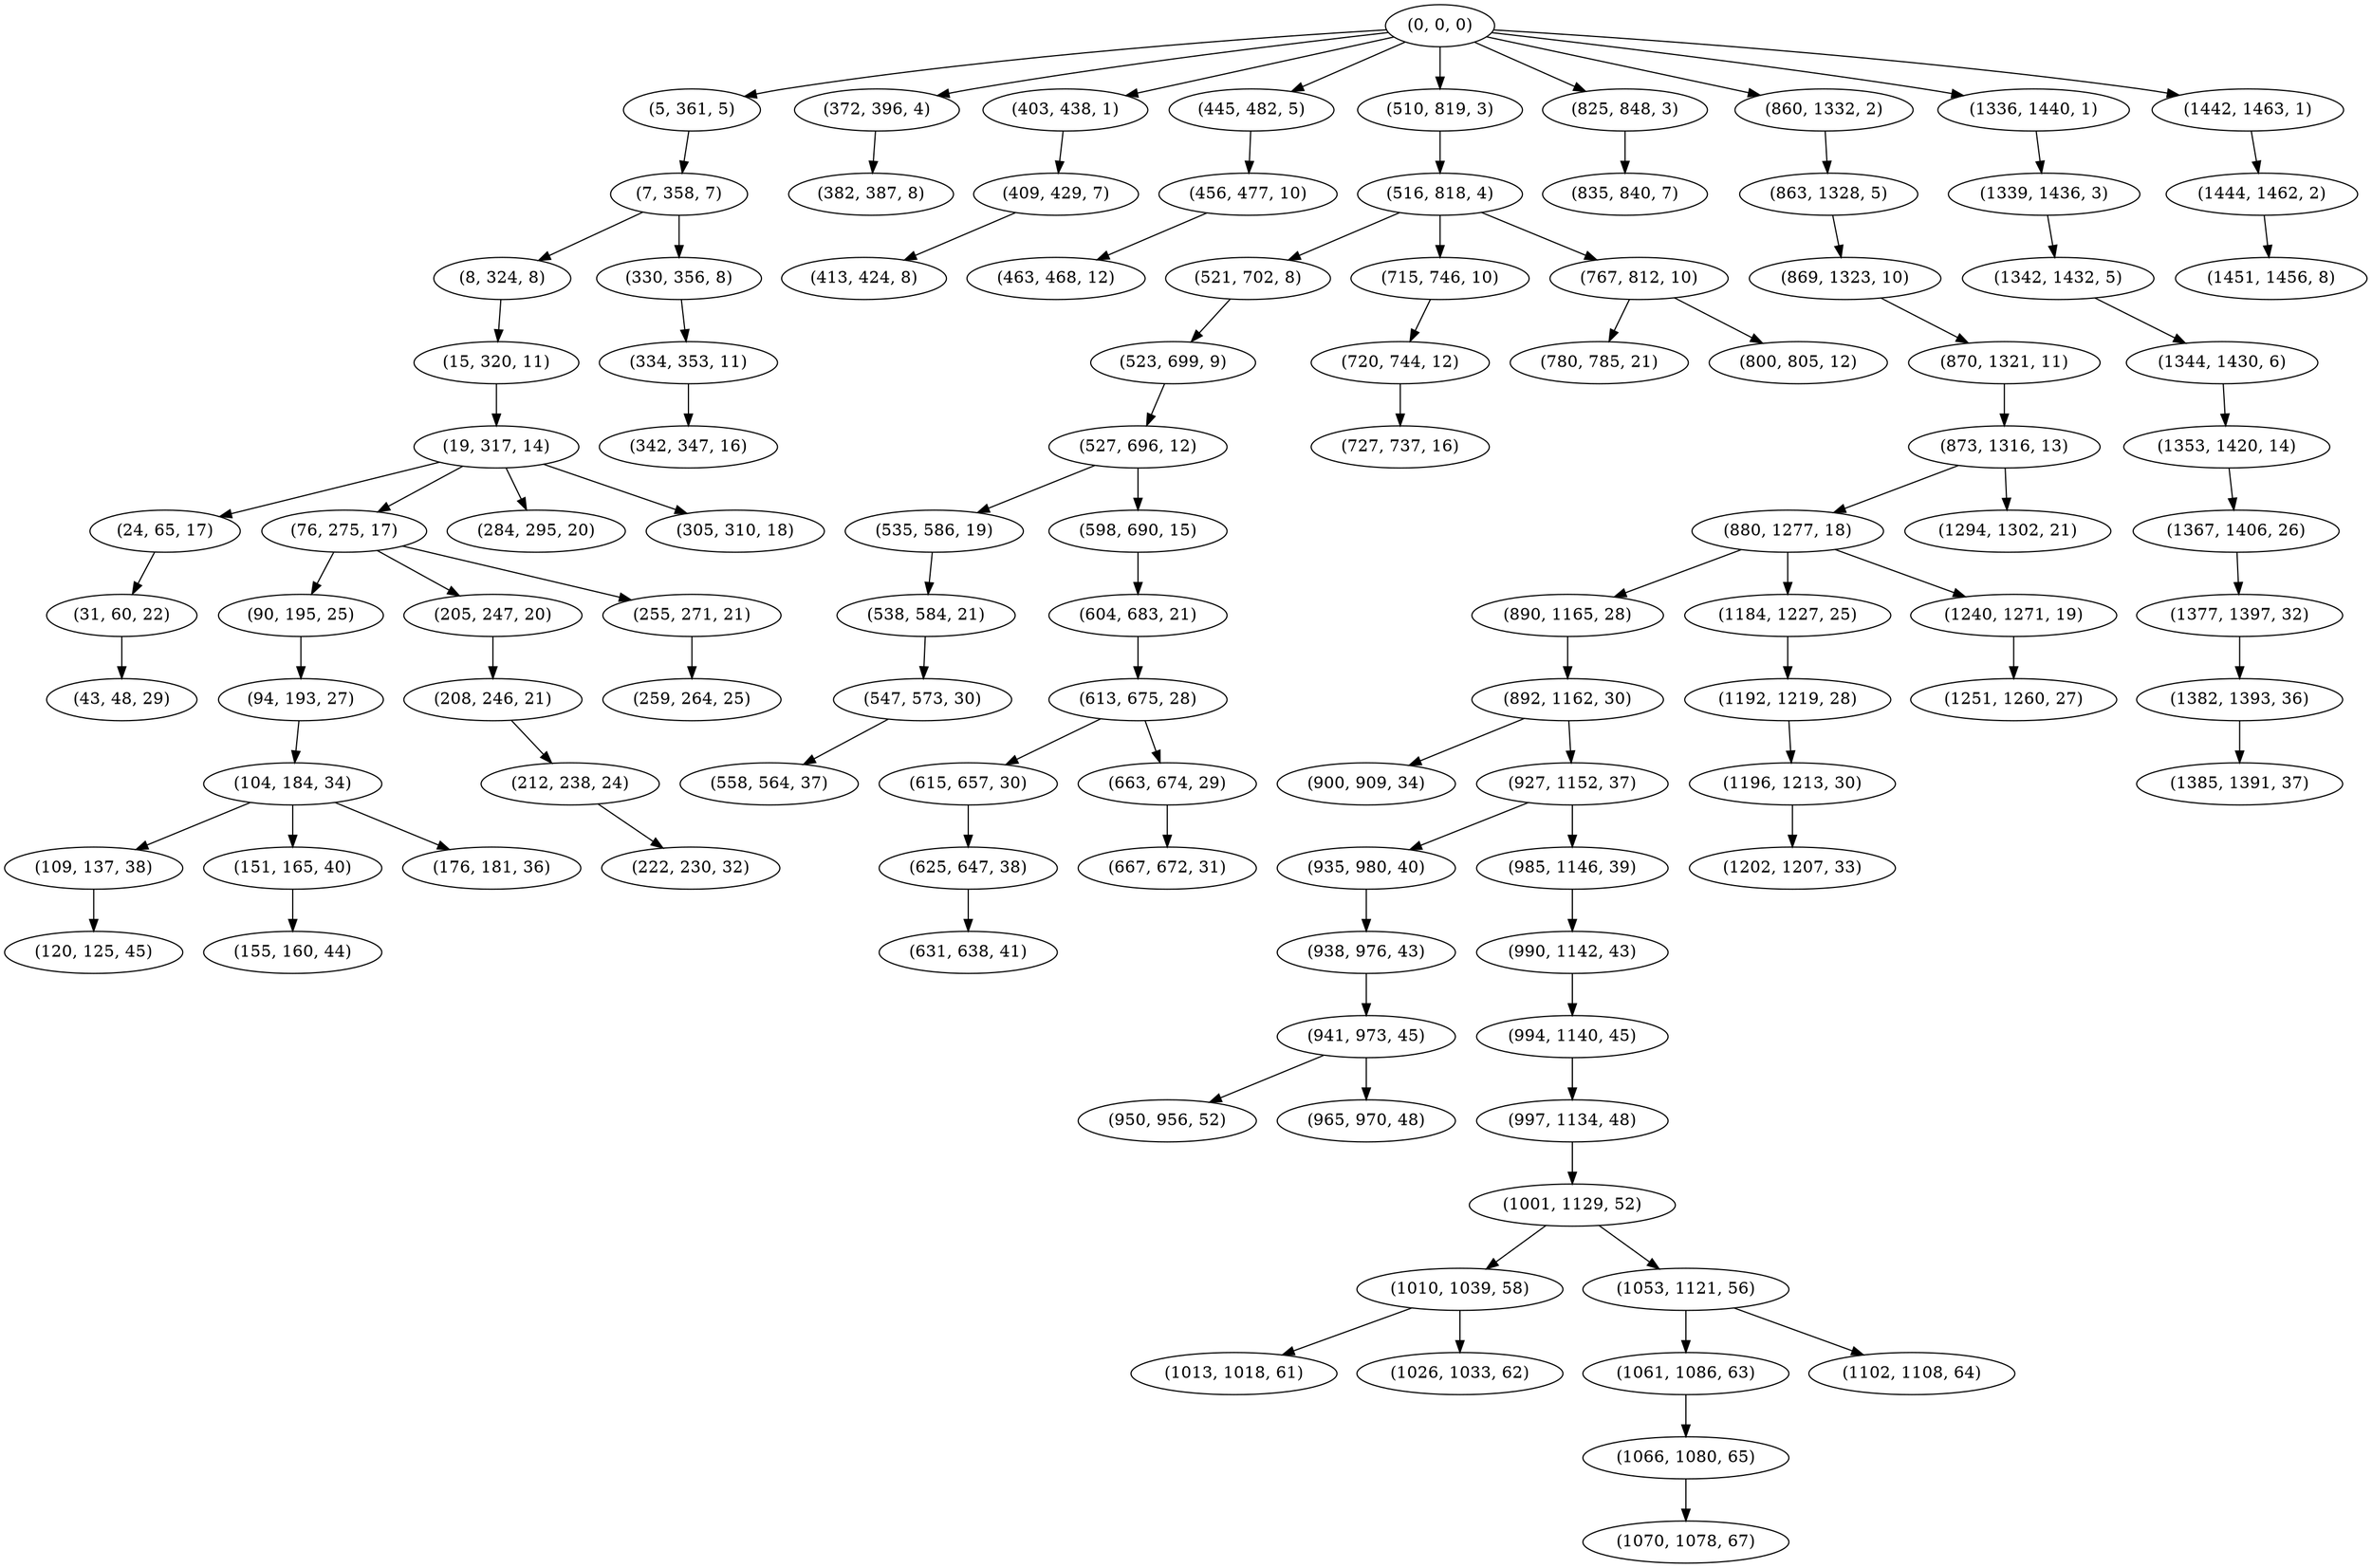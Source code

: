 digraph tree {
    "(0, 0, 0)";
    "(5, 361, 5)";
    "(7, 358, 7)";
    "(8, 324, 8)";
    "(15, 320, 11)";
    "(19, 317, 14)";
    "(24, 65, 17)";
    "(31, 60, 22)";
    "(43, 48, 29)";
    "(76, 275, 17)";
    "(90, 195, 25)";
    "(94, 193, 27)";
    "(104, 184, 34)";
    "(109, 137, 38)";
    "(120, 125, 45)";
    "(151, 165, 40)";
    "(155, 160, 44)";
    "(176, 181, 36)";
    "(205, 247, 20)";
    "(208, 246, 21)";
    "(212, 238, 24)";
    "(222, 230, 32)";
    "(255, 271, 21)";
    "(259, 264, 25)";
    "(284, 295, 20)";
    "(305, 310, 18)";
    "(330, 356, 8)";
    "(334, 353, 11)";
    "(342, 347, 16)";
    "(372, 396, 4)";
    "(382, 387, 8)";
    "(403, 438, 1)";
    "(409, 429, 7)";
    "(413, 424, 8)";
    "(445, 482, 5)";
    "(456, 477, 10)";
    "(463, 468, 12)";
    "(510, 819, 3)";
    "(516, 818, 4)";
    "(521, 702, 8)";
    "(523, 699, 9)";
    "(527, 696, 12)";
    "(535, 586, 19)";
    "(538, 584, 21)";
    "(547, 573, 30)";
    "(558, 564, 37)";
    "(598, 690, 15)";
    "(604, 683, 21)";
    "(613, 675, 28)";
    "(615, 657, 30)";
    "(625, 647, 38)";
    "(631, 638, 41)";
    "(663, 674, 29)";
    "(667, 672, 31)";
    "(715, 746, 10)";
    "(720, 744, 12)";
    "(727, 737, 16)";
    "(767, 812, 10)";
    "(780, 785, 21)";
    "(800, 805, 12)";
    "(825, 848, 3)";
    "(835, 840, 7)";
    "(860, 1332, 2)";
    "(863, 1328, 5)";
    "(869, 1323, 10)";
    "(870, 1321, 11)";
    "(873, 1316, 13)";
    "(880, 1277, 18)";
    "(890, 1165, 28)";
    "(892, 1162, 30)";
    "(900, 909, 34)";
    "(927, 1152, 37)";
    "(935, 980, 40)";
    "(938, 976, 43)";
    "(941, 973, 45)";
    "(950, 956, 52)";
    "(965, 970, 48)";
    "(985, 1146, 39)";
    "(990, 1142, 43)";
    "(994, 1140, 45)";
    "(997, 1134, 48)";
    "(1001, 1129, 52)";
    "(1010, 1039, 58)";
    "(1013, 1018, 61)";
    "(1026, 1033, 62)";
    "(1053, 1121, 56)";
    "(1061, 1086, 63)";
    "(1066, 1080, 65)";
    "(1070, 1078, 67)";
    "(1102, 1108, 64)";
    "(1184, 1227, 25)";
    "(1192, 1219, 28)";
    "(1196, 1213, 30)";
    "(1202, 1207, 33)";
    "(1240, 1271, 19)";
    "(1251, 1260, 27)";
    "(1294, 1302, 21)";
    "(1336, 1440, 1)";
    "(1339, 1436, 3)";
    "(1342, 1432, 5)";
    "(1344, 1430, 6)";
    "(1353, 1420, 14)";
    "(1367, 1406, 26)";
    "(1377, 1397, 32)";
    "(1382, 1393, 36)";
    "(1385, 1391, 37)";
    "(1442, 1463, 1)";
    "(1444, 1462, 2)";
    "(1451, 1456, 8)";
    "(0, 0, 0)" -> "(5, 361, 5)";
    "(0, 0, 0)" -> "(372, 396, 4)";
    "(0, 0, 0)" -> "(403, 438, 1)";
    "(0, 0, 0)" -> "(445, 482, 5)";
    "(0, 0, 0)" -> "(510, 819, 3)";
    "(0, 0, 0)" -> "(825, 848, 3)";
    "(0, 0, 0)" -> "(860, 1332, 2)";
    "(0, 0, 0)" -> "(1336, 1440, 1)";
    "(0, 0, 0)" -> "(1442, 1463, 1)";
    "(5, 361, 5)" -> "(7, 358, 7)";
    "(7, 358, 7)" -> "(8, 324, 8)";
    "(7, 358, 7)" -> "(330, 356, 8)";
    "(8, 324, 8)" -> "(15, 320, 11)";
    "(15, 320, 11)" -> "(19, 317, 14)";
    "(19, 317, 14)" -> "(24, 65, 17)";
    "(19, 317, 14)" -> "(76, 275, 17)";
    "(19, 317, 14)" -> "(284, 295, 20)";
    "(19, 317, 14)" -> "(305, 310, 18)";
    "(24, 65, 17)" -> "(31, 60, 22)";
    "(31, 60, 22)" -> "(43, 48, 29)";
    "(76, 275, 17)" -> "(90, 195, 25)";
    "(76, 275, 17)" -> "(205, 247, 20)";
    "(76, 275, 17)" -> "(255, 271, 21)";
    "(90, 195, 25)" -> "(94, 193, 27)";
    "(94, 193, 27)" -> "(104, 184, 34)";
    "(104, 184, 34)" -> "(109, 137, 38)";
    "(104, 184, 34)" -> "(151, 165, 40)";
    "(104, 184, 34)" -> "(176, 181, 36)";
    "(109, 137, 38)" -> "(120, 125, 45)";
    "(151, 165, 40)" -> "(155, 160, 44)";
    "(205, 247, 20)" -> "(208, 246, 21)";
    "(208, 246, 21)" -> "(212, 238, 24)";
    "(212, 238, 24)" -> "(222, 230, 32)";
    "(255, 271, 21)" -> "(259, 264, 25)";
    "(330, 356, 8)" -> "(334, 353, 11)";
    "(334, 353, 11)" -> "(342, 347, 16)";
    "(372, 396, 4)" -> "(382, 387, 8)";
    "(403, 438, 1)" -> "(409, 429, 7)";
    "(409, 429, 7)" -> "(413, 424, 8)";
    "(445, 482, 5)" -> "(456, 477, 10)";
    "(456, 477, 10)" -> "(463, 468, 12)";
    "(510, 819, 3)" -> "(516, 818, 4)";
    "(516, 818, 4)" -> "(521, 702, 8)";
    "(516, 818, 4)" -> "(715, 746, 10)";
    "(516, 818, 4)" -> "(767, 812, 10)";
    "(521, 702, 8)" -> "(523, 699, 9)";
    "(523, 699, 9)" -> "(527, 696, 12)";
    "(527, 696, 12)" -> "(535, 586, 19)";
    "(527, 696, 12)" -> "(598, 690, 15)";
    "(535, 586, 19)" -> "(538, 584, 21)";
    "(538, 584, 21)" -> "(547, 573, 30)";
    "(547, 573, 30)" -> "(558, 564, 37)";
    "(598, 690, 15)" -> "(604, 683, 21)";
    "(604, 683, 21)" -> "(613, 675, 28)";
    "(613, 675, 28)" -> "(615, 657, 30)";
    "(613, 675, 28)" -> "(663, 674, 29)";
    "(615, 657, 30)" -> "(625, 647, 38)";
    "(625, 647, 38)" -> "(631, 638, 41)";
    "(663, 674, 29)" -> "(667, 672, 31)";
    "(715, 746, 10)" -> "(720, 744, 12)";
    "(720, 744, 12)" -> "(727, 737, 16)";
    "(767, 812, 10)" -> "(780, 785, 21)";
    "(767, 812, 10)" -> "(800, 805, 12)";
    "(825, 848, 3)" -> "(835, 840, 7)";
    "(860, 1332, 2)" -> "(863, 1328, 5)";
    "(863, 1328, 5)" -> "(869, 1323, 10)";
    "(869, 1323, 10)" -> "(870, 1321, 11)";
    "(870, 1321, 11)" -> "(873, 1316, 13)";
    "(873, 1316, 13)" -> "(880, 1277, 18)";
    "(873, 1316, 13)" -> "(1294, 1302, 21)";
    "(880, 1277, 18)" -> "(890, 1165, 28)";
    "(880, 1277, 18)" -> "(1184, 1227, 25)";
    "(880, 1277, 18)" -> "(1240, 1271, 19)";
    "(890, 1165, 28)" -> "(892, 1162, 30)";
    "(892, 1162, 30)" -> "(900, 909, 34)";
    "(892, 1162, 30)" -> "(927, 1152, 37)";
    "(927, 1152, 37)" -> "(935, 980, 40)";
    "(927, 1152, 37)" -> "(985, 1146, 39)";
    "(935, 980, 40)" -> "(938, 976, 43)";
    "(938, 976, 43)" -> "(941, 973, 45)";
    "(941, 973, 45)" -> "(950, 956, 52)";
    "(941, 973, 45)" -> "(965, 970, 48)";
    "(985, 1146, 39)" -> "(990, 1142, 43)";
    "(990, 1142, 43)" -> "(994, 1140, 45)";
    "(994, 1140, 45)" -> "(997, 1134, 48)";
    "(997, 1134, 48)" -> "(1001, 1129, 52)";
    "(1001, 1129, 52)" -> "(1010, 1039, 58)";
    "(1001, 1129, 52)" -> "(1053, 1121, 56)";
    "(1010, 1039, 58)" -> "(1013, 1018, 61)";
    "(1010, 1039, 58)" -> "(1026, 1033, 62)";
    "(1053, 1121, 56)" -> "(1061, 1086, 63)";
    "(1053, 1121, 56)" -> "(1102, 1108, 64)";
    "(1061, 1086, 63)" -> "(1066, 1080, 65)";
    "(1066, 1080, 65)" -> "(1070, 1078, 67)";
    "(1184, 1227, 25)" -> "(1192, 1219, 28)";
    "(1192, 1219, 28)" -> "(1196, 1213, 30)";
    "(1196, 1213, 30)" -> "(1202, 1207, 33)";
    "(1240, 1271, 19)" -> "(1251, 1260, 27)";
    "(1336, 1440, 1)" -> "(1339, 1436, 3)";
    "(1339, 1436, 3)" -> "(1342, 1432, 5)";
    "(1342, 1432, 5)" -> "(1344, 1430, 6)";
    "(1344, 1430, 6)" -> "(1353, 1420, 14)";
    "(1353, 1420, 14)" -> "(1367, 1406, 26)";
    "(1367, 1406, 26)" -> "(1377, 1397, 32)";
    "(1377, 1397, 32)" -> "(1382, 1393, 36)";
    "(1382, 1393, 36)" -> "(1385, 1391, 37)";
    "(1442, 1463, 1)" -> "(1444, 1462, 2)";
    "(1444, 1462, 2)" -> "(1451, 1456, 8)";
}
